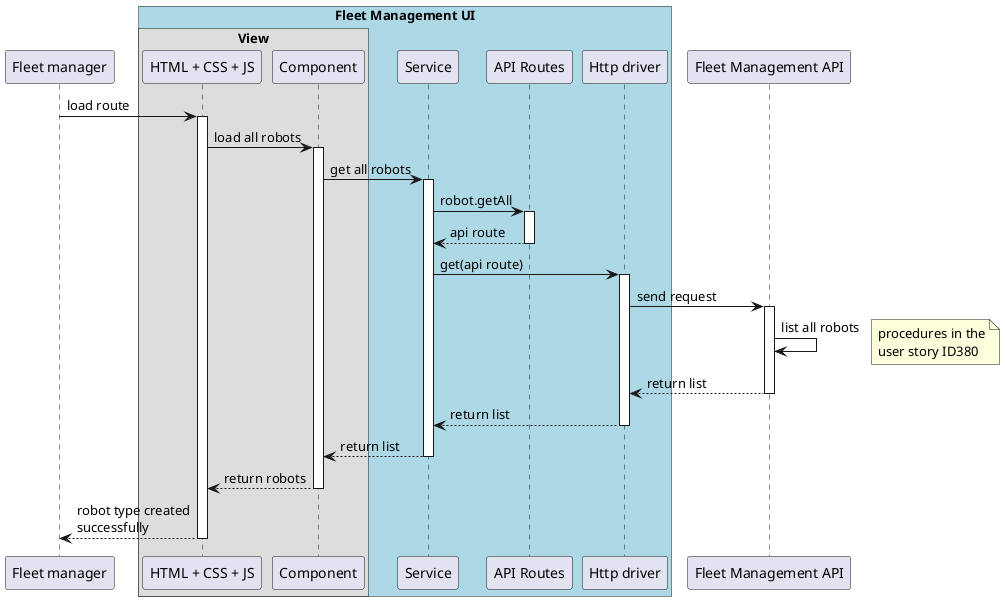 @startuml SD Lv3

!pragma teoz true

participant "Fleet manager" as fleet
box "Fleet Management UI" #LightBlue

    box "View"
        participant "HTML + CSS + JS" as html
        participant "Component" as component
    end box
    participant "Service" as service
    participant "API Routes" as API_ROUTES
    participant "Http driver" as http

end box
participant "Fleet Management API" as fleetAPI


fleet -> html : load route
activate html

    html -> component : load all robots
    activate component

        component -> service : get all robots
        activate service

            service -> API_ROUTES : robot.getAll
            activate API_ROUTES

            API_ROUTES --> service : api route
            deactivate API_ROUTES

            service -> http : get(api route)
            activate http

                http -> fleetAPI : send request
                activate fleetAPI

                    fleetAPI -> fleetAPI : list all robots
                    note right : procedures in the\nuser story ID380
                    
                fleetAPI --> http : return list
                deactivate fleetAPI

            http --> service : return list
            deactivate http

        service --> component : return list
        deactivate service

    component --> html : return robots
    deactivate component

html --> fleet : robot type created\nsuccessfully
deactivate html


@enduml